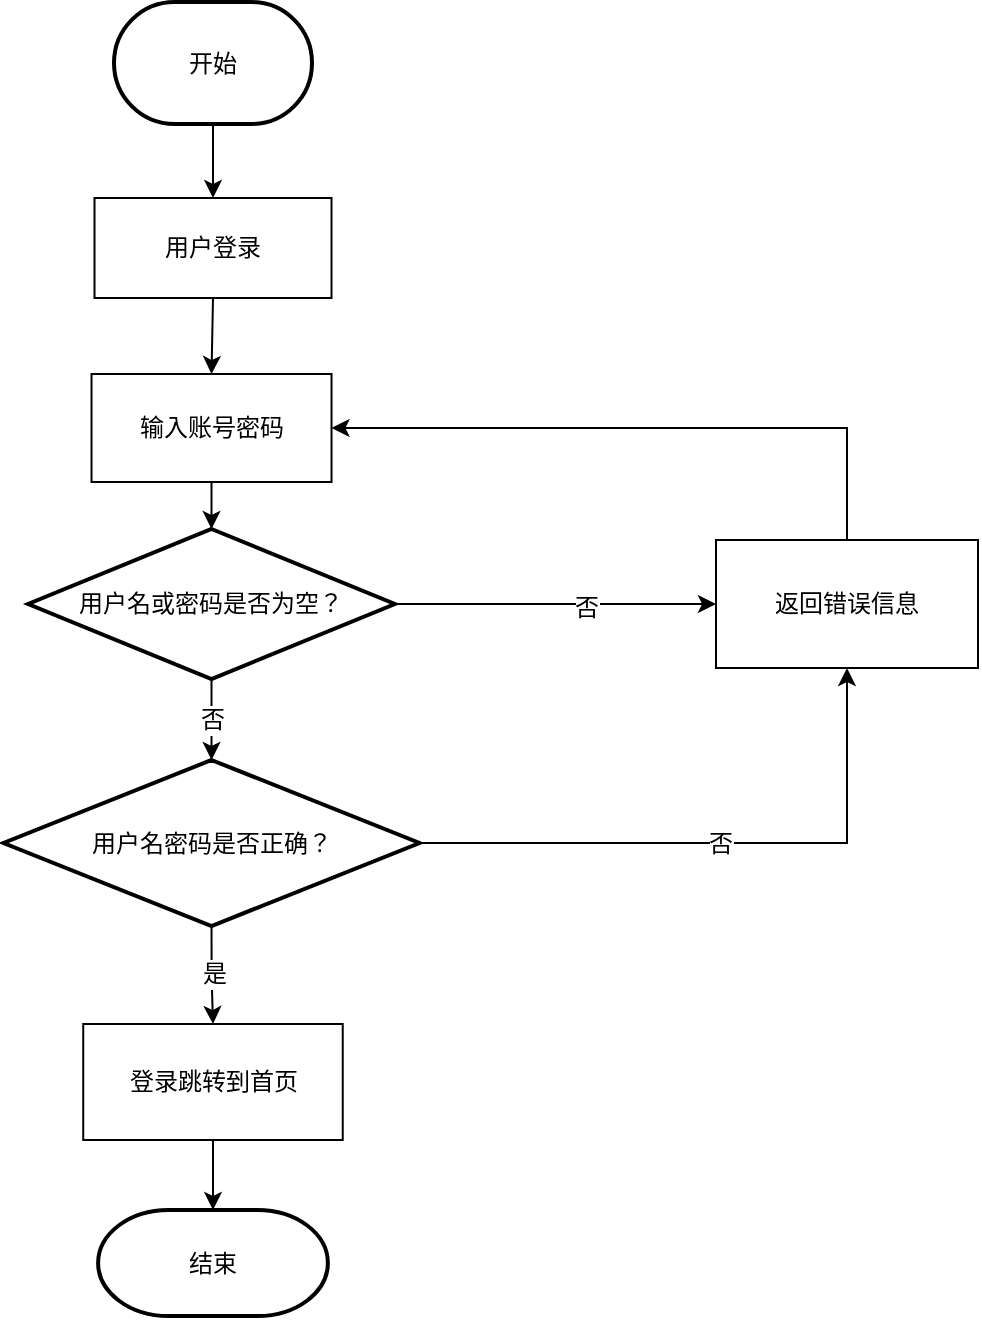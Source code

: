<mxfile version="21.3.7" type="github">
  <diagram name="第 1 页" id="X0zgrUVf8Tr-ZXDAozE8">
    <mxGraphModel dx="2641" dy="-1890" grid="0" gridSize="10" guides="1" tooltips="1" connect="1" arrows="1" fold="1" page="1" pageScale="1" pageWidth="827" pageHeight="1169" math="0" shadow="0">
      <root>
        <mxCell id="0" />
        <mxCell id="1" parent="0" />
        <mxCell id="dg8vj9RYwA9n3tDSrNpJ-1" style="edgeStyle=orthogonalEdgeStyle;rounded=0;orthogonalLoop=1;jettySize=auto;html=1;exitX=0.5;exitY=1;exitDx=0;exitDy=0;exitPerimeter=0;entryX=0.5;entryY=0;entryDx=0;entryDy=0;" parent="1" source="dg8vj9RYwA9n3tDSrNpJ-2" target="dg8vj9RYwA9n3tDSrNpJ-6" edge="1">
          <mxGeometry relative="1" as="geometry" />
        </mxCell>
        <mxCell id="dg8vj9RYwA9n3tDSrNpJ-2" value="开始" style="strokeWidth=2;html=1;shape=mxgraph.flowchart.terminator;whiteSpace=wrap;fontSize=12;" parent="1" vertex="1">
          <mxGeometry x="-1476" y="2406" width="99" height="61" as="geometry" />
        </mxCell>
        <mxCell id="ZbfqaOhqSs2VjhVeiQHg-2" style="edgeStyle=orthogonalEdgeStyle;rounded=0;orthogonalLoop=1;jettySize=auto;html=1;exitX=0.5;exitY=1;exitDx=0;exitDy=0;entryX=0.5;entryY=0;entryDx=0;entryDy=0;" edge="1" parent="1" source="dg8vj9RYwA9n3tDSrNpJ-6" target="ZbfqaOhqSs2VjhVeiQHg-1">
          <mxGeometry relative="1" as="geometry" />
        </mxCell>
        <mxCell id="dg8vj9RYwA9n3tDSrNpJ-6" value="用户登录" style="rounded=0;whiteSpace=wrap;html=1;fontSize=12;" parent="1" vertex="1">
          <mxGeometry x="-1485.75" y="2504" width="118.5" height="50" as="geometry" />
        </mxCell>
        <mxCell id="dg8vj9RYwA9n3tDSrNpJ-7" value="否" style="edgeStyle=orthogonalEdgeStyle;rounded=0;orthogonalLoop=1;jettySize=auto;html=1;exitX=0.5;exitY=1;exitDx=0;exitDy=0;exitPerimeter=0;entryX=0.5;entryY=0;entryDx=0;entryDy=0;entryPerimeter=0;fontSize=12;" parent="1" source="dg8vj9RYwA9n3tDSrNpJ-9" target="dg8vj9RYwA9n3tDSrNpJ-12" edge="1">
          <mxGeometry relative="1" as="geometry" />
        </mxCell>
        <mxCell id="ZbfqaOhqSs2VjhVeiQHg-4" style="edgeStyle=orthogonalEdgeStyle;rounded=0;orthogonalLoop=1;jettySize=auto;html=1;exitX=1;exitY=0.5;exitDx=0;exitDy=0;exitPerimeter=0;" edge="1" parent="1" source="dg8vj9RYwA9n3tDSrNpJ-9" target="dg8vj9RYwA9n3tDSrNpJ-14">
          <mxGeometry relative="1" as="geometry" />
        </mxCell>
        <mxCell id="ZbfqaOhqSs2VjhVeiQHg-5" value="否" style="edgeLabel;html=1;align=center;verticalAlign=middle;resizable=0;points=[];fontSize=12;" vertex="1" connectable="0" parent="ZbfqaOhqSs2VjhVeiQHg-4">
          <mxGeometry x="0.189" y="-2" relative="1" as="geometry">
            <mxPoint as="offset" />
          </mxGeometry>
        </mxCell>
        <mxCell id="dg8vj9RYwA9n3tDSrNpJ-9" value="&lt;font style=&quot;font-size: 12px;&quot;&gt;用户名或密码是否为空？&lt;/font&gt;" style="strokeWidth=2;html=1;shape=mxgraph.flowchart.decision;whiteSpace=wrap;fontSize=12;" parent="1" vertex="1">
          <mxGeometry x="-1518.93" y="2669.5" width="183.37" height="75" as="geometry" />
        </mxCell>
        <mxCell id="dg8vj9RYwA9n3tDSrNpJ-11" value="是" style="edgeStyle=orthogonalEdgeStyle;rounded=0;orthogonalLoop=1;jettySize=auto;html=1;exitX=0.5;exitY=1;exitDx=0;exitDy=0;exitPerimeter=0;entryX=0.5;entryY=0;entryDx=0;entryDy=0;fontSize=12;" parent="1" source="dg8vj9RYwA9n3tDSrNpJ-12" target="dg8vj9RYwA9n3tDSrNpJ-16" edge="1">
          <mxGeometry relative="1" as="geometry" />
        </mxCell>
        <mxCell id="ZbfqaOhqSs2VjhVeiQHg-6" value="否" style="edgeStyle=orthogonalEdgeStyle;rounded=0;orthogonalLoop=1;jettySize=auto;html=1;exitX=1;exitY=0.5;exitDx=0;exitDy=0;exitPerimeter=0;entryX=0.5;entryY=1;entryDx=0;entryDy=0;fontSize=12;" edge="1" parent="1" source="dg8vj9RYwA9n3tDSrNpJ-12" target="dg8vj9RYwA9n3tDSrNpJ-14">
          <mxGeometry relative="1" as="geometry" />
        </mxCell>
        <mxCell id="dg8vj9RYwA9n3tDSrNpJ-12" value="&lt;font style=&quot;font-size: 12px;&quot;&gt;用户名密码是否正确？&lt;/font&gt;" style="strokeWidth=2;html=1;shape=mxgraph.flowchart.decision;whiteSpace=wrap;fontSize=12;" parent="1" vertex="1">
          <mxGeometry x="-1531.24" y="2785" width="208" height="83" as="geometry" />
        </mxCell>
        <mxCell id="ZbfqaOhqSs2VjhVeiQHg-7" style="edgeStyle=orthogonalEdgeStyle;rounded=0;orthogonalLoop=1;jettySize=auto;html=1;exitX=0.5;exitY=0;exitDx=0;exitDy=0;entryX=1;entryY=0.5;entryDx=0;entryDy=0;" edge="1" parent="1" source="dg8vj9RYwA9n3tDSrNpJ-14" target="ZbfqaOhqSs2VjhVeiQHg-1">
          <mxGeometry relative="1" as="geometry" />
        </mxCell>
        <mxCell id="dg8vj9RYwA9n3tDSrNpJ-14" value="返回错误信息" style="rounded=0;whiteSpace=wrap;html=1;fontSize=12;" parent="1" vertex="1">
          <mxGeometry x="-1175" y="2675" width="131" height="64" as="geometry" />
        </mxCell>
        <mxCell id="dg8vj9RYwA9n3tDSrNpJ-15" style="edgeStyle=orthogonalEdgeStyle;rounded=0;orthogonalLoop=1;jettySize=auto;html=1;exitX=0.5;exitY=1;exitDx=0;exitDy=0;entryX=0.5;entryY=0;entryDx=0;entryDy=0;entryPerimeter=0;" parent="1" source="dg8vj9RYwA9n3tDSrNpJ-16" target="dg8vj9RYwA9n3tDSrNpJ-17" edge="1">
          <mxGeometry relative="1" as="geometry" />
        </mxCell>
        <mxCell id="dg8vj9RYwA9n3tDSrNpJ-16" value="登录跳转到首页" style="rounded=0;whiteSpace=wrap;html=1;fontSize=12;" parent="1" vertex="1">
          <mxGeometry x="-1491.38" y="2917" width="129.75" height="58" as="geometry" />
        </mxCell>
        <mxCell id="dg8vj9RYwA9n3tDSrNpJ-17" value="结束" style="strokeWidth=2;html=1;shape=mxgraph.flowchart.terminator;whiteSpace=wrap;fontSize=12;" parent="1" vertex="1">
          <mxGeometry x="-1483.94" y="3010" width="114.87" height="53" as="geometry" />
        </mxCell>
        <mxCell id="ZbfqaOhqSs2VjhVeiQHg-3" style="edgeStyle=orthogonalEdgeStyle;rounded=0;orthogonalLoop=1;jettySize=auto;html=1;exitX=0.5;exitY=1;exitDx=0;exitDy=0;entryX=0.5;entryY=0;entryDx=0;entryDy=0;entryPerimeter=0;" edge="1" parent="1" source="ZbfqaOhqSs2VjhVeiQHg-1" target="dg8vj9RYwA9n3tDSrNpJ-9">
          <mxGeometry relative="1" as="geometry" />
        </mxCell>
        <mxCell id="ZbfqaOhqSs2VjhVeiQHg-1" value="输入账号密码" style="rounded=0;whiteSpace=wrap;html=1;fontSize=12;" vertex="1" parent="1">
          <mxGeometry x="-1487.24" y="2592" width="120" height="54" as="geometry" />
        </mxCell>
      </root>
    </mxGraphModel>
  </diagram>
</mxfile>
